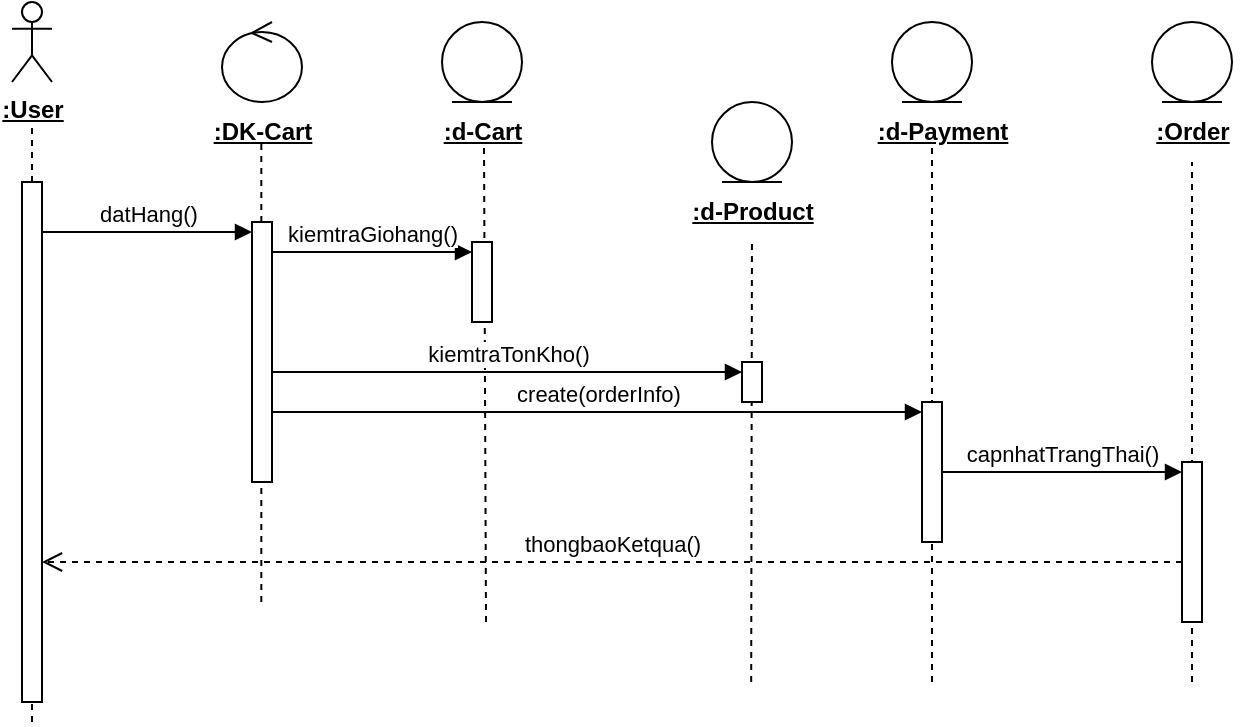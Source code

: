 <mxfile>
    <diagram id="i6ed9_GPbrMUFKTVZ5Md" name="Page-1">
        <mxGraphModel dx="994" dy="450" grid="1" gridSize="10" guides="1" tooltips="1" connect="1" arrows="1" fold="1" page="1" pageScale="1" pageWidth="850" pageHeight="1100" math="0" shadow="0">
            <root>
                <mxCell id="0"/>
                <mxCell id="1" parent="0"/>
                <mxCell id="16" value="&lt;b&gt;&lt;u&gt;:User&lt;/u&gt;&lt;/b&gt;" style="shape=umlActor;verticalLabelPosition=bottom;verticalAlign=top;html=1;outlineConnect=0;" vertex="1" parent="1">
                    <mxGeometry x="90" y="30" width="20" height="40" as="geometry"/>
                </mxCell>
                <mxCell id="19" value="" style="endArrow=none;dashed=1;html=1;" edge="1" parent="1">
                    <mxGeometry width="50" height="50" relative="1" as="geometry">
                        <mxPoint x="100" y="390" as="sourcePoint"/>
                        <mxPoint x="100" y="90" as="targetPoint"/>
                    </mxGeometry>
                </mxCell>
                <mxCell id="21" value="" style="endArrow=none;dashed=1;html=1;" edge="1" parent="1" source="44">
                    <mxGeometry width="50" height="50" relative="1" as="geometry">
                        <mxPoint x="214.66" y="330" as="sourcePoint"/>
                        <mxPoint x="214.66" y="100" as="targetPoint"/>
                    </mxGeometry>
                </mxCell>
                <mxCell id="22" value="&lt;b&gt;&lt;u&gt;:DK-Cart&lt;/u&gt;&lt;/b&gt;" style="text;html=1;align=center;verticalAlign=middle;resizable=0;points=[];autosize=1;strokeColor=none;fillColor=none;" vertex="1" parent="1">
                    <mxGeometry x="180" y="80" width="70" height="30" as="geometry"/>
                </mxCell>
                <mxCell id="23" value="" style="ellipse;shape=umlControl;whiteSpace=wrap;html=1;" vertex="1" parent="1">
                    <mxGeometry x="195" y="40" width="40" height="40" as="geometry"/>
                </mxCell>
                <mxCell id="24" value="&lt;b&gt;&lt;u&gt;:d-Cart&lt;/u&gt;&lt;/b&gt;" style="text;html=1;align=center;verticalAlign=middle;resizable=0;points=[];autosize=1;strokeColor=none;fillColor=none;" vertex="1" parent="1">
                    <mxGeometry x="295" y="80" width="60" height="30" as="geometry"/>
                </mxCell>
                <mxCell id="25" value="" style="endArrow=none;dashed=1;html=1;" edge="1" parent="1">
                    <mxGeometry width="50" height="50" relative="1" as="geometry">
                        <mxPoint x="327" y="340" as="sourcePoint"/>
                        <mxPoint x="326" y="100" as="targetPoint"/>
                    </mxGeometry>
                </mxCell>
                <mxCell id="27" value="" style="ellipse;shape=umlEntity;whiteSpace=wrap;html=1;" vertex="1" parent="1">
                    <mxGeometry x="440" y="80" width="40" height="40" as="geometry"/>
                </mxCell>
                <mxCell id="28" value="" style="endArrow=none;dashed=1;html=1;" edge="1" parent="1" target="29">
                    <mxGeometry width="50" height="50" relative="1" as="geometry">
                        <mxPoint x="459.6" y="370" as="sourcePoint"/>
                        <mxPoint x="459.6" y="150" as="targetPoint"/>
                    </mxGeometry>
                </mxCell>
                <mxCell id="29" value="&lt;b&gt;&lt;u&gt;:d-Product&lt;/u&gt;&lt;/b&gt;" style="text;html=1;align=center;verticalAlign=middle;resizable=0;points=[];autosize=1;strokeColor=none;fillColor=none;" vertex="1" parent="1">
                    <mxGeometry x="420" y="120" width="80" height="30" as="geometry"/>
                </mxCell>
                <mxCell id="30" value="" style="endArrow=none;dashed=1;html=1;" edge="1" parent="1">
                    <mxGeometry width="50" height="50" relative="1" as="geometry">
                        <mxPoint x="550" y="370" as="sourcePoint"/>
                        <mxPoint x="550" y="100" as="targetPoint"/>
                    </mxGeometry>
                </mxCell>
                <mxCell id="31" value="&lt;b&gt;&lt;u&gt;:d-Payment&lt;/u&gt;&lt;/b&gt;" style="text;html=1;align=center;verticalAlign=middle;resizable=0;points=[];autosize=1;strokeColor=none;fillColor=none;" vertex="1" parent="1">
                    <mxGeometry x="510" y="80" width="90" height="30" as="geometry"/>
                </mxCell>
                <mxCell id="32" value="" style="ellipse;shape=umlEntity;whiteSpace=wrap;html=1;" vertex="1" parent="1">
                    <mxGeometry x="305" y="40" width="40" height="40" as="geometry"/>
                </mxCell>
                <mxCell id="33" value="" style="ellipse;shape=umlEntity;whiteSpace=wrap;html=1;" vertex="1" parent="1">
                    <mxGeometry x="530" y="40" width="40" height="40" as="geometry"/>
                </mxCell>
                <mxCell id="34" value="" style="ellipse;shape=umlEntity;whiteSpace=wrap;html=1;" vertex="1" parent="1">
                    <mxGeometry x="660" y="40" width="40" height="40" as="geometry"/>
                </mxCell>
                <mxCell id="35" value="" style="endArrow=none;dashed=1;html=1;" edge="1" parent="1">
                    <mxGeometry width="50" height="50" relative="1" as="geometry">
                        <mxPoint x="680" y="370" as="sourcePoint"/>
                        <mxPoint x="680" y="110" as="targetPoint"/>
                    </mxGeometry>
                </mxCell>
                <mxCell id="36" value="&lt;b&gt;&lt;u&gt;:Order&lt;/u&gt;&lt;/b&gt;" style="text;html=1;align=center;verticalAlign=middle;resizable=0;points=[];autosize=1;strokeColor=none;fillColor=none;" vertex="1" parent="1">
                    <mxGeometry x="650" y="80" width="60" height="30" as="geometry"/>
                </mxCell>
                <mxCell id="42" value="" style="html=1;points=[[0,0,0,0,5],[0,1,0,0,-5],[1,0,0,0,5],[1,1,0,0,-5]];perimeter=orthogonalPerimeter;outlineConnect=0;targetShapes=umlLifeline;portConstraint=eastwest;newEdgeStyle={&quot;curved&quot;:0,&quot;rounded&quot;:0};" vertex="1" parent="1">
                    <mxGeometry x="95" y="120" width="10" height="260" as="geometry"/>
                </mxCell>
                <mxCell id="45" value="datHang()" style="html=1;verticalAlign=bottom;endArrow=block;curved=0;rounded=0;entryX=0;entryY=0;entryDx=0;entryDy=5;" edge="1" target="44" parent="1" source="42">
                    <mxGeometry relative="1" as="geometry">
                        <mxPoint x="140" y="135" as="sourcePoint"/>
                    </mxGeometry>
                </mxCell>
                <mxCell id="48" value="" style="html=1;points=[[0,0,0,0,5],[0,1,0,0,-5],[1,0,0,0,5],[1,1,0,0,-5]];perimeter=orthogonalPerimeter;outlineConnect=0;targetShapes=umlLifeline;portConstraint=eastwest;newEdgeStyle={&quot;curved&quot;:0,&quot;rounded&quot;:0};" vertex="1" parent="1">
                    <mxGeometry x="320" y="150" width="10" height="40" as="geometry"/>
                </mxCell>
                <mxCell id="49" value="kiemtraGiohang()" style="html=1;verticalAlign=bottom;endArrow=block;curved=0;rounded=0;entryX=0;entryY=0;entryDx=0;entryDy=5;" edge="1" target="48" parent="1" source="44">
                    <mxGeometry relative="1" as="geometry">
                        <mxPoint x="250" y="155" as="sourcePoint"/>
                    </mxGeometry>
                </mxCell>
                <mxCell id="51" value="" style="endArrow=none;dashed=1;html=1;" edge="1" parent="1" target="44">
                    <mxGeometry width="50" height="50" relative="1" as="geometry">
                        <mxPoint x="214.66" y="330" as="sourcePoint"/>
                        <mxPoint x="214.66" y="100" as="targetPoint"/>
                    </mxGeometry>
                </mxCell>
                <mxCell id="44" value="" style="html=1;points=[[0,0,0,0,5],[0,1,0,0,-5],[1,0,0,0,5],[1,1,0,0,-5]];perimeter=orthogonalPerimeter;outlineConnect=0;targetShapes=umlLifeline;portConstraint=eastwest;newEdgeStyle={&quot;curved&quot;:0,&quot;rounded&quot;:0};" vertex="1" parent="1">
                    <mxGeometry x="210" y="140" width="10" height="130" as="geometry"/>
                </mxCell>
                <mxCell id="54" value="" style="html=1;points=[[0,0,0,0,5],[0,1,0,0,-5],[1,0,0,0,5],[1,1,0,0,-5]];perimeter=orthogonalPerimeter;outlineConnect=0;targetShapes=umlLifeline;portConstraint=eastwest;newEdgeStyle={&quot;curved&quot;:0,&quot;rounded&quot;:0};" vertex="1" parent="1">
                    <mxGeometry x="455" y="210" width="10" height="20" as="geometry"/>
                </mxCell>
                <mxCell id="55" value="kiemtraTonKho()" style="html=1;verticalAlign=bottom;endArrow=block;curved=0;rounded=0;entryX=0;entryY=0;entryDx=0;entryDy=5;" edge="1" target="54" parent="1" source="44">
                    <mxGeometry relative="1" as="geometry">
                        <mxPoint x="385" y="215" as="sourcePoint"/>
                    </mxGeometry>
                </mxCell>
                <mxCell id="57" value="" style="html=1;points=[[0,0,0,0,5],[0,1,0,0,-5],[1,0,0,0,5],[1,1,0,0,-5]];perimeter=orthogonalPerimeter;outlineConnect=0;targetShapes=umlLifeline;portConstraint=eastwest;newEdgeStyle={&quot;curved&quot;:0,&quot;rounded&quot;:0};" vertex="1" parent="1">
                    <mxGeometry x="545" y="230" width="10" height="70" as="geometry"/>
                </mxCell>
                <mxCell id="58" value="create(orderInfo)" style="html=1;verticalAlign=bottom;endArrow=block;curved=0;rounded=0;entryX=0;entryY=0;entryDx=0;entryDy=5;" edge="1" target="57" parent="1" source="44">
                    <mxGeometry relative="1" as="geometry">
                        <mxPoint x="475" y="235" as="sourcePoint"/>
                    </mxGeometry>
                </mxCell>
                <mxCell id="61" value="capnhatTrangThai()" style="html=1;verticalAlign=bottom;endArrow=block;curved=0;rounded=0;entryX=0;entryY=0;entryDx=0;entryDy=5;" edge="1" target="60" parent="1" source="57">
                    <mxGeometry relative="1" as="geometry">
                        <mxPoint x="555" y="265" as="sourcePoint"/>
                    </mxGeometry>
                </mxCell>
                <mxCell id="63" value="" style="endArrow=none;dashed=1;html=1;" edge="1" parent="1" target="60">
                    <mxGeometry width="50" height="50" relative="1" as="geometry">
                        <mxPoint x="680" y="330" as="sourcePoint"/>
                        <mxPoint x="680" y="110" as="targetPoint"/>
                    </mxGeometry>
                </mxCell>
                <mxCell id="60" value="" style="html=1;points=[[0,0,0,0,5],[0,1,0,0,-5],[1,0,0,0,5],[1,1,0,0,-5]];perimeter=orthogonalPerimeter;outlineConnect=0;targetShapes=umlLifeline;portConstraint=eastwest;newEdgeStyle={&quot;curved&quot;:0,&quot;rounded&quot;:0};" vertex="1" parent="1">
                    <mxGeometry x="675" y="260" width="10" height="80" as="geometry"/>
                </mxCell>
                <mxCell id="67" value="thongbaoKetqua()" style="html=1;verticalAlign=bottom;endArrow=open;dashed=1;endSize=8;curved=0;rounded=0;" edge="1" parent="1">
                    <mxGeometry relative="1" as="geometry">
                        <mxPoint x="105" y="310" as="targetPoint"/>
                        <mxPoint x="675" y="310" as="sourcePoint"/>
                    </mxGeometry>
                </mxCell>
            </root>
        </mxGraphModel>
    </diagram>
</mxfile>